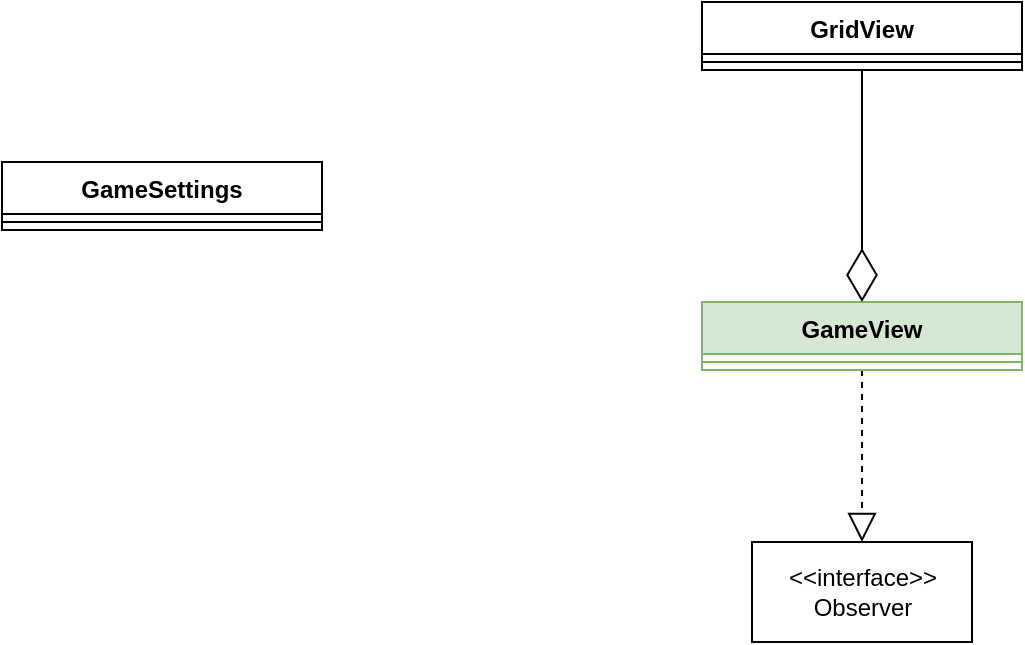<mxfile version="20.8.16" type="device"><diagram name="Page-1" id="5MSY-_vh2orlPQLEaCZY"><mxGraphModel dx="1434" dy="775" grid="1" gridSize="10" guides="1" tooltips="1" connect="1" arrows="1" fold="1" page="1" pageScale="1" pageWidth="1169" pageHeight="827" math="0" shadow="0"><root><mxCell id="0"/><mxCell id="1" parent="0"/><mxCell id="7Zj8CN3ekvE0QQ7qZKsJ-5" value="GridView" style="swimlane;fontStyle=1;align=center;verticalAlign=top;childLayout=stackLayout;horizontal=1;startSize=26;horizontalStack=0;resizeParent=1;resizeParentMax=0;resizeLast=0;collapsible=1;marginBottom=0;" parent="1" vertex="1"><mxGeometry x="630" y="160" width="160" height="34" as="geometry"/></mxCell><mxCell id="7Zj8CN3ekvE0QQ7qZKsJ-6" value="" style="line;strokeWidth=1;fillColor=none;align=left;verticalAlign=middle;spacingTop=-1;spacingLeft=3;spacingRight=3;rotatable=0;labelPosition=right;points=[];portConstraint=eastwest;strokeColor=inherit;" parent="7Zj8CN3ekvE0QQ7qZKsJ-5" vertex="1"><mxGeometry y="26" width="160" height="8" as="geometry"/></mxCell><mxCell id="QpMoFfxWMZdONfF65fpi-1" value="&amp;lt;&amp;lt;interface&amp;gt;&amp;gt;&lt;br&gt;Observer" style="html=1;" parent="1" vertex="1"><mxGeometry x="655" y="430" width="110" height="50" as="geometry"/></mxCell><mxCell id="QpMoFfxWMZdONfF65fpi-2" value="" style="endArrow=block;dashed=1;endFill=0;endSize=12;html=1;rounded=0;" parent="1" source="3JJqLZSUqu0CI5W0u0tv-3" target="QpMoFfxWMZdONfF65fpi-1" edge="1"><mxGeometry width="160" relative="1" as="geometry"><mxPoint x="710" y="334" as="sourcePoint"/><mxPoint x="660" y="330" as="targetPoint"/></mxGeometry></mxCell><mxCell id="3JJqLZSUqu0CI5W0u0tv-1" value="GameSettings" style="swimlane;fontStyle=1;align=center;verticalAlign=top;childLayout=stackLayout;horizontal=1;startSize=26;horizontalStack=0;resizeParent=1;resizeParentMax=0;resizeLast=0;collapsible=1;marginBottom=0;" vertex="1" parent="1"><mxGeometry x="280" y="240" width="160" height="34" as="geometry"/></mxCell><mxCell id="3JJqLZSUqu0CI5W0u0tv-2" value="" style="line;strokeWidth=1;fillColor=none;align=left;verticalAlign=middle;spacingTop=-1;spacingLeft=3;spacingRight=3;rotatable=0;labelPosition=right;points=[];portConstraint=eastwest;strokeColor=inherit;" vertex="1" parent="3JJqLZSUqu0CI5W0u0tv-1"><mxGeometry y="26" width="160" height="8" as="geometry"/></mxCell><mxCell id="3JJqLZSUqu0CI5W0u0tv-3" value="GameView" style="swimlane;fontStyle=1;align=center;verticalAlign=top;childLayout=stackLayout;horizontal=1;startSize=26;horizontalStack=0;resizeParent=1;resizeParentMax=0;resizeLast=0;collapsible=1;marginBottom=0;fillColor=#d5e8d4;strokeColor=#82b366;" vertex="1" parent="1"><mxGeometry x="630" y="310" width="160" height="34" as="geometry"/></mxCell><mxCell id="3JJqLZSUqu0CI5W0u0tv-4" value="" style="line;strokeWidth=1;fillColor=none;align=left;verticalAlign=middle;spacingTop=-1;spacingLeft=3;spacingRight=3;rotatable=0;labelPosition=right;points=[];portConstraint=eastwest;strokeColor=inherit;" vertex="1" parent="3JJqLZSUqu0CI5W0u0tv-3"><mxGeometry y="26" width="160" height="8" as="geometry"/></mxCell><mxCell id="3JJqLZSUqu0CI5W0u0tv-5" value="" style="endArrow=diamondThin;endFill=0;endSize=24;html=1;rounded=0;" edge="1" parent="1" source="7Zj8CN3ekvE0QQ7qZKsJ-5" target="3JJqLZSUqu0CI5W0u0tv-3"><mxGeometry width="160" relative="1" as="geometry"><mxPoint x="500" y="320" as="sourcePoint"/><mxPoint x="680" y="360" as="targetPoint"/></mxGeometry></mxCell></root></mxGraphModel></diagram></mxfile>